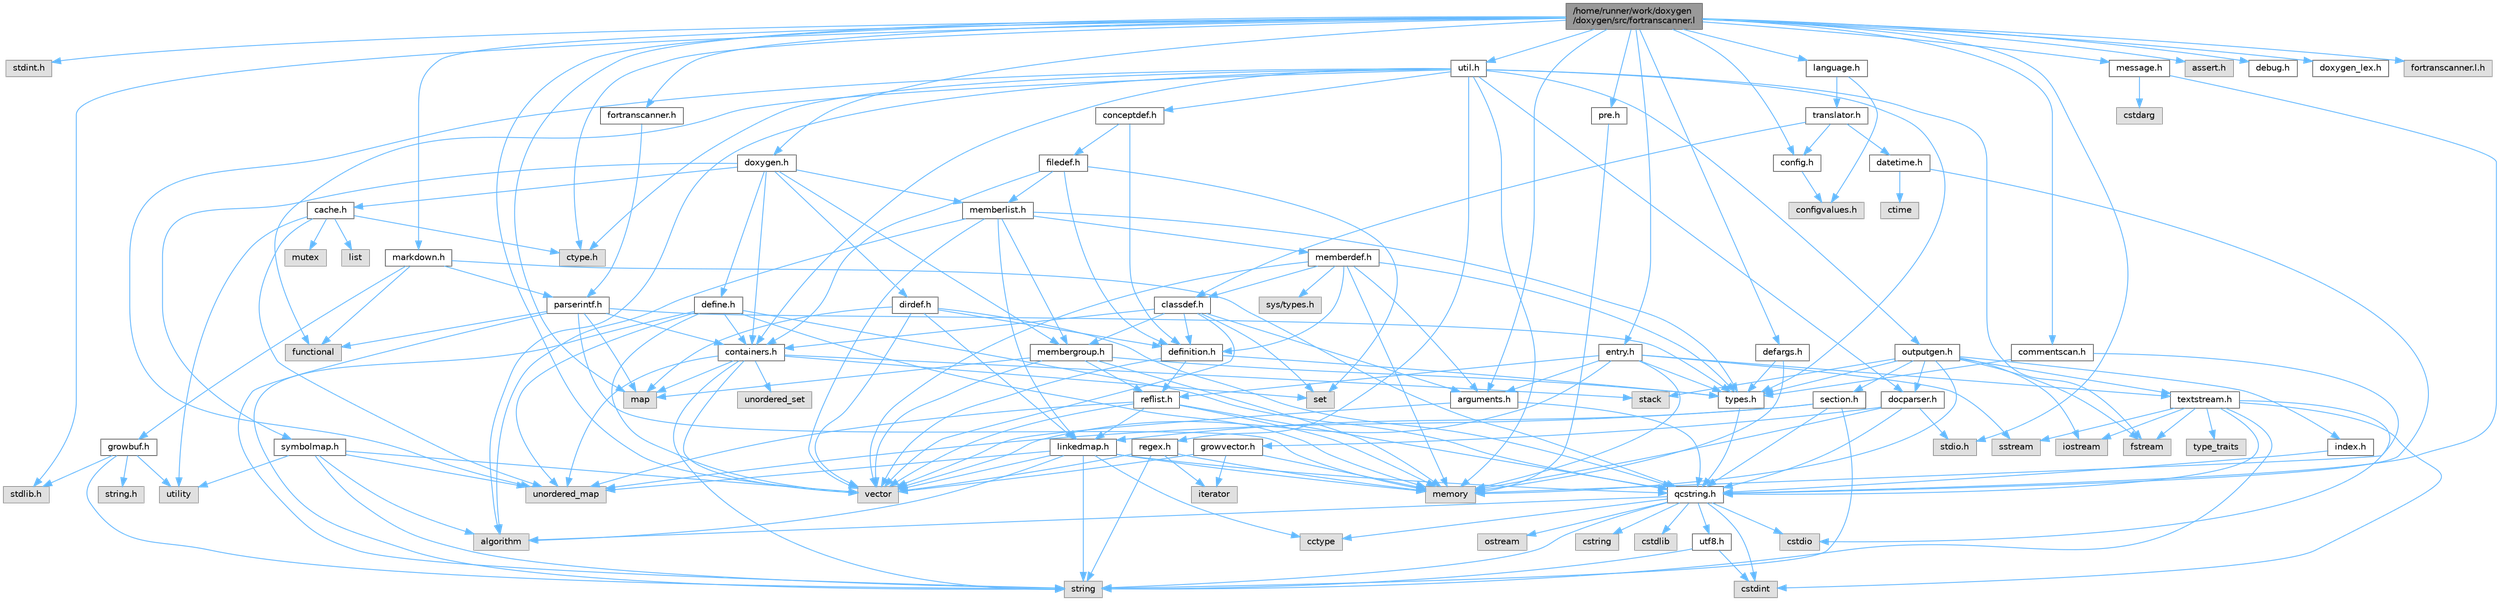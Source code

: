 digraph "/home/runner/work/doxygen/doxygen/src/fortranscanner.l"
{
 // INTERACTIVE_SVG=YES
 // LATEX_PDF_SIZE
  bgcolor="transparent";
  edge [fontname=Helvetica,fontsize=10,labelfontname=Helvetica,labelfontsize=10];
  node [fontname=Helvetica,fontsize=10,shape=box,height=0.2,width=0.4];
  Node1 [label="/home/runner/work/doxygen\l/doxygen/src/fortranscanner.l",height=0.2,width=0.4,color="gray40", fillcolor="grey60", style="filled", fontcolor="black",tooltip=" "];
  Node1 -> Node2 [color="steelblue1",style="solid"];
  Node2 [label="stdint.h",height=0.2,width=0.4,color="grey60", fillcolor="#E0E0E0", style="filled",tooltip=" "];
  Node1 -> Node3 [color="steelblue1",style="solid"];
  Node3 [label="map",height=0.2,width=0.4,color="grey60", fillcolor="#E0E0E0", style="filled",tooltip=" "];
  Node1 -> Node4 [color="steelblue1",style="solid"];
  Node4 [label="vector",height=0.2,width=0.4,color="grey60", fillcolor="#E0E0E0", style="filled",tooltip=" "];
  Node1 -> Node5 [color="steelblue1",style="solid"];
  Node5 [label="stdio.h",height=0.2,width=0.4,color="grey60", fillcolor="#E0E0E0", style="filled",tooltip=" "];
  Node1 -> Node6 [color="steelblue1",style="solid"];
  Node6 [label="stdlib.h",height=0.2,width=0.4,color="grey60", fillcolor="#E0E0E0", style="filled",tooltip=" "];
  Node1 -> Node7 [color="steelblue1",style="solid"];
  Node7 [label="assert.h",height=0.2,width=0.4,color="grey60", fillcolor="#E0E0E0", style="filled",tooltip=" "];
  Node1 -> Node8 [color="steelblue1",style="solid"];
  Node8 [label="ctype.h",height=0.2,width=0.4,color="grey60", fillcolor="#E0E0E0", style="filled",tooltip=" "];
  Node1 -> Node9 [color="steelblue1",style="solid"];
  Node9 [label="fortranscanner.h",height=0.2,width=0.4,color="grey40", fillcolor="white", style="filled",URL="$d9/d7b/fortranscanner_8h.html",tooltip=" "];
  Node9 -> Node10 [color="steelblue1",style="solid"];
  Node10 [label="parserintf.h",height=0.2,width=0.4,color="grey40", fillcolor="white", style="filled",URL="$da/d55/parserintf_8h.html",tooltip=" "];
  Node10 -> Node11 [color="steelblue1",style="solid"];
  Node11 [label="functional",height=0.2,width=0.4,color="grey60", fillcolor="#E0E0E0", style="filled",tooltip=" "];
  Node10 -> Node12 [color="steelblue1",style="solid"];
  Node12 [label="memory",height=0.2,width=0.4,color="grey60", fillcolor="#E0E0E0", style="filled",tooltip=" "];
  Node10 -> Node3 [color="steelblue1",style="solid"];
  Node10 -> Node13 [color="steelblue1",style="solid"];
  Node13 [label="string",height=0.2,width=0.4,color="grey60", fillcolor="#E0E0E0", style="filled",tooltip=" "];
  Node10 -> Node14 [color="steelblue1",style="solid"];
  Node14 [label="types.h",height=0.2,width=0.4,color="grey40", fillcolor="white", style="filled",URL="$d9/d49/types_8h.html",tooltip="This file contains a number of basic enums and types."];
  Node14 -> Node15 [color="steelblue1",style="solid"];
  Node15 [label="qcstring.h",height=0.2,width=0.4,color="grey40", fillcolor="white", style="filled",URL="$d7/d5c/qcstring_8h.html",tooltip=" "];
  Node15 -> Node13 [color="steelblue1",style="solid"];
  Node15 -> Node16 [color="steelblue1",style="solid"];
  Node16 [label="algorithm",height=0.2,width=0.4,color="grey60", fillcolor="#E0E0E0", style="filled",tooltip=" "];
  Node15 -> Node17 [color="steelblue1",style="solid"];
  Node17 [label="cctype",height=0.2,width=0.4,color="grey60", fillcolor="#E0E0E0", style="filled",tooltip=" "];
  Node15 -> Node18 [color="steelblue1",style="solid"];
  Node18 [label="cstring",height=0.2,width=0.4,color="grey60", fillcolor="#E0E0E0", style="filled",tooltip=" "];
  Node15 -> Node19 [color="steelblue1",style="solid"];
  Node19 [label="cstdio",height=0.2,width=0.4,color="grey60", fillcolor="#E0E0E0", style="filled",tooltip=" "];
  Node15 -> Node20 [color="steelblue1",style="solid"];
  Node20 [label="cstdlib",height=0.2,width=0.4,color="grey60", fillcolor="#E0E0E0", style="filled",tooltip=" "];
  Node15 -> Node21 [color="steelblue1",style="solid"];
  Node21 [label="cstdint",height=0.2,width=0.4,color="grey60", fillcolor="#E0E0E0", style="filled",tooltip=" "];
  Node15 -> Node22 [color="steelblue1",style="solid"];
  Node22 [label="ostream",height=0.2,width=0.4,color="grey60", fillcolor="#E0E0E0", style="filled",tooltip=" "];
  Node15 -> Node23 [color="steelblue1",style="solid"];
  Node23 [label="utf8.h",height=0.2,width=0.4,color="grey40", fillcolor="white", style="filled",URL="$db/d7c/utf8_8h.html",tooltip="Various UTF8 related helper functions."];
  Node23 -> Node21 [color="steelblue1",style="solid"];
  Node23 -> Node13 [color="steelblue1",style="solid"];
  Node10 -> Node24 [color="steelblue1",style="solid"];
  Node24 [label="containers.h",height=0.2,width=0.4,color="grey40", fillcolor="white", style="filled",URL="$d5/d75/containers_8h.html",tooltip=" "];
  Node24 -> Node4 [color="steelblue1",style="solid"];
  Node24 -> Node13 [color="steelblue1",style="solid"];
  Node24 -> Node25 [color="steelblue1",style="solid"];
  Node25 [label="set",height=0.2,width=0.4,color="grey60", fillcolor="#E0E0E0", style="filled",tooltip=" "];
  Node24 -> Node3 [color="steelblue1",style="solid"];
  Node24 -> Node26 [color="steelblue1",style="solid"];
  Node26 [label="unordered_set",height=0.2,width=0.4,color="grey60", fillcolor="#E0E0E0", style="filled",tooltip=" "];
  Node24 -> Node27 [color="steelblue1",style="solid"];
  Node27 [label="unordered_map",height=0.2,width=0.4,color="grey60", fillcolor="#E0E0E0", style="filled",tooltip=" "];
  Node24 -> Node28 [color="steelblue1",style="solid"];
  Node28 [label="stack",height=0.2,width=0.4,color="grey60", fillcolor="#E0E0E0", style="filled",tooltip=" "];
  Node1 -> Node29 [color="steelblue1",style="solid"];
  Node29 [label="entry.h",height=0.2,width=0.4,color="grey40", fillcolor="white", style="filled",URL="$d1/dc6/entry_8h.html",tooltip=" "];
  Node29 -> Node4 [color="steelblue1",style="solid"];
  Node29 -> Node12 [color="steelblue1",style="solid"];
  Node29 -> Node30 [color="steelblue1",style="solid"];
  Node30 [label="sstream",height=0.2,width=0.4,color="grey60", fillcolor="#E0E0E0", style="filled",tooltip=" "];
  Node29 -> Node14 [color="steelblue1",style="solid"];
  Node29 -> Node31 [color="steelblue1",style="solid"];
  Node31 [label="arguments.h",height=0.2,width=0.4,color="grey40", fillcolor="white", style="filled",URL="$df/d9b/arguments_8h.html",tooltip=" "];
  Node31 -> Node4 [color="steelblue1",style="solid"];
  Node31 -> Node15 [color="steelblue1",style="solid"];
  Node29 -> Node32 [color="steelblue1",style="solid"];
  Node32 [label="reflist.h",height=0.2,width=0.4,color="grey40", fillcolor="white", style="filled",URL="$d1/d02/reflist_8h.html",tooltip=" "];
  Node32 -> Node4 [color="steelblue1",style="solid"];
  Node32 -> Node27 [color="steelblue1",style="solid"];
  Node32 -> Node12 [color="steelblue1",style="solid"];
  Node32 -> Node15 [color="steelblue1",style="solid"];
  Node32 -> Node33 [color="steelblue1",style="solid"];
  Node33 [label="linkedmap.h",height=0.2,width=0.4,color="grey40", fillcolor="white", style="filled",URL="$da/de1/linkedmap_8h.html",tooltip=" "];
  Node33 -> Node27 [color="steelblue1",style="solid"];
  Node33 -> Node4 [color="steelblue1",style="solid"];
  Node33 -> Node12 [color="steelblue1",style="solid"];
  Node33 -> Node13 [color="steelblue1",style="solid"];
  Node33 -> Node16 [color="steelblue1",style="solid"];
  Node33 -> Node17 [color="steelblue1",style="solid"];
  Node33 -> Node15 [color="steelblue1",style="solid"];
  Node29 -> Node34 [color="steelblue1",style="solid"];
  Node34 [label="textstream.h",height=0.2,width=0.4,color="grey40", fillcolor="white", style="filled",URL="$d4/d7d/textstream_8h.html",tooltip=" "];
  Node34 -> Node13 [color="steelblue1",style="solid"];
  Node34 -> Node35 [color="steelblue1",style="solid"];
  Node35 [label="iostream",height=0.2,width=0.4,color="grey60", fillcolor="#E0E0E0", style="filled",tooltip=" "];
  Node34 -> Node30 [color="steelblue1",style="solid"];
  Node34 -> Node21 [color="steelblue1",style="solid"];
  Node34 -> Node19 [color="steelblue1",style="solid"];
  Node34 -> Node36 [color="steelblue1",style="solid"];
  Node36 [label="fstream",height=0.2,width=0.4,color="grey60", fillcolor="#E0E0E0", style="filled",tooltip=" "];
  Node34 -> Node37 [color="steelblue1",style="solid"];
  Node37 [label="type_traits",height=0.2,width=0.4,color="grey60", fillcolor="#E0E0E0", style="filled",tooltip=" "];
  Node34 -> Node15 [color="steelblue1",style="solid"];
  Node1 -> Node38 [color="steelblue1",style="solid"];
  Node38 [label="message.h",height=0.2,width=0.4,color="grey40", fillcolor="white", style="filled",URL="$d2/d0d/message_8h.html",tooltip=" "];
  Node38 -> Node39 [color="steelblue1",style="solid"];
  Node39 [label="cstdarg",height=0.2,width=0.4,color="grey60", fillcolor="#E0E0E0", style="filled",tooltip=" "];
  Node38 -> Node15 [color="steelblue1",style="solid"];
  Node1 -> Node40 [color="steelblue1",style="solid"];
  Node40 [label="config.h",height=0.2,width=0.4,color="grey40", fillcolor="white", style="filled",URL="$db/d16/config_8h.html",tooltip=" "];
  Node40 -> Node41 [color="steelblue1",style="solid"];
  Node41 [label="configvalues.h",height=0.2,width=0.4,color="grey60", fillcolor="#E0E0E0", style="filled",tooltip=" "];
  Node1 -> Node42 [color="steelblue1",style="solid"];
  Node42 [label="doxygen.h",height=0.2,width=0.4,color="grey40", fillcolor="white", style="filled",URL="$d1/da1/doxygen_8h.html",tooltip=" "];
  Node42 -> Node24 [color="steelblue1",style="solid"];
  Node42 -> Node43 [color="steelblue1",style="solid"];
  Node43 [label="membergroup.h",height=0.2,width=0.4,color="grey40", fillcolor="white", style="filled",URL="$d9/d11/membergroup_8h.html",tooltip=" "];
  Node43 -> Node4 [color="steelblue1",style="solid"];
  Node43 -> Node3 [color="steelblue1",style="solid"];
  Node43 -> Node12 [color="steelblue1",style="solid"];
  Node43 -> Node14 [color="steelblue1",style="solid"];
  Node43 -> Node32 [color="steelblue1",style="solid"];
  Node42 -> Node44 [color="steelblue1",style="solid"];
  Node44 [label="dirdef.h",height=0.2,width=0.4,color="grey40", fillcolor="white", style="filled",URL="$d6/d15/dirdef_8h.html",tooltip=" "];
  Node44 -> Node4 [color="steelblue1",style="solid"];
  Node44 -> Node3 [color="steelblue1",style="solid"];
  Node44 -> Node15 [color="steelblue1",style="solid"];
  Node44 -> Node33 [color="steelblue1",style="solid"];
  Node44 -> Node45 [color="steelblue1",style="solid"];
  Node45 [label="definition.h",height=0.2,width=0.4,color="grey40", fillcolor="white", style="filled",URL="$df/da1/definition_8h.html",tooltip=" "];
  Node45 -> Node4 [color="steelblue1",style="solid"];
  Node45 -> Node14 [color="steelblue1",style="solid"];
  Node45 -> Node32 [color="steelblue1",style="solid"];
  Node42 -> Node46 [color="steelblue1",style="solid"];
  Node46 [label="memberlist.h",height=0.2,width=0.4,color="grey40", fillcolor="white", style="filled",URL="$dd/d78/memberlist_8h.html",tooltip=" "];
  Node46 -> Node4 [color="steelblue1",style="solid"];
  Node46 -> Node16 [color="steelblue1",style="solid"];
  Node46 -> Node47 [color="steelblue1",style="solid"];
  Node47 [label="memberdef.h",height=0.2,width=0.4,color="grey40", fillcolor="white", style="filled",URL="$d4/d46/memberdef_8h.html",tooltip=" "];
  Node47 -> Node4 [color="steelblue1",style="solid"];
  Node47 -> Node12 [color="steelblue1",style="solid"];
  Node47 -> Node48 [color="steelblue1",style="solid"];
  Node48 [label="sys/types.h",height=0.2,width=0.4,color="grey60", fillcolor="#E0E0E0", style="filled",tooltip=" "];
  Node47 -> Node14 [color="steelblue1",style="solid"];
  Node47 -> Node45 [color="steelblue1",style="solid"];
  Node47 -> Node31 [color="steelblue1",style="solid"];
  Node47 -> Node49 [color="steelblue1",style="solid"];
  Node49 [label="classdef.h",height=0.2,width=0.4,color="grey40", fillcolor="white", style="filled",URL="$d1/da6/classdef_8h.html",tooltip=" "];
  Node49 -> Node4 [color="steelblue1",style="solid"];
  Node49 -> Node25 [color="steelblue1",style="solid"];
  Node49 -> Node24 [color="steelblue1",style="solid"];
  Node49 -> Node45 [color="steelblue1",style="solid"];
  Node49 -> Node31 [color="steelblue1",style="solid"];
  Node49 -> Node43 [color="steelblue1",style="solid"];
  Node46 -> Node33 [color="steelblue1",style="solid"];
  Node46 -> Node14 [color="steelblue1",style="solid"];
  Node46 -> Node43 [color="steelblue1",style="solid"];
  Node42 -> Node50 [color="steelblue1",style="solid"];
  Node50 [label="define.h",height=0.2,width=0.4,color="grey40", fillcolor="white", style="filled",URL="$df/d67/define_8h.html",tooltip=" "];
  Node50 -> Node4 [color="steelblue1",style="solid"];
  Node50 -> Node12 [color="steelblue1",style="solid"];
  Node50 -> Node13 [color="steelblue1",style="solid"];
  Node50 -> Node27 [color="steelblue1",style="solid"];
  Node50 -> Node15 [color="steelblue1",style="solid"];
  Node50 -> Node24 [color="steelblue1",style="solid"];
  Node42 -> Node51 [color="steelblue1",style="solid"];
  Node51 [label="cache.h",height=0.2,width=0.4,color="grey40", fillcolor="white", style="filled",URL="$d3/d26/cache_8h.html",tooltip=" "];
  Node51 -> Node52 [color="steelblue1",style="solid"];
  Node52 [label="list",height=0.2,width=0.4,color="grey60", fillcolor="#E0E0E0", style="filled",tooltip=" "];
  Node51 -> Node27 [color="steelblue1",style="solid"];
  Node51 -> Node53 [color="steelblue1",style="solid"];
  Node53 [label="mutex",height=0.2,width=0.4,color="grey60", fillcolor="#E0E0E0", style="filled",tooltip=" "];
  Node51 -> Node54 [color="steelblue1",style="solid"];
  Node54 [label="utility",height=0.2,width=0.4,color="grey60", fillcolor="#E0E0E0", style="filled",tooltip=" "];
  Node51 -> Node8 [color="steelblue1",style="solid"];
  Node42 -> Node55 [color="steelblue1",style="solid"];
  Node55 [label="symbolmap.h",height=0.2,width=0.4,color="grey40", fillcolor="white", style="filled",URL="$d7/ddd/symbolmap_8h.html",tooltip=" "];
  Node55 -> Node16 [color="steelblue1",style="solid"];
  Node55 -> Node27 [color="steelblue1",style="solid"];
  Node55 -> Node4 [color="steelblue1",style="solid"];
  Node55 -> Node13 [color="steelblue1",style="solid"];
  Node55 -> Node54 [color="steelblue1",style="solid"];
  Node1 -> Node56 [color="steelblue1",style="solid"];
  Node56 [label="util.h",height=0.2,width=0.4,color="grey40", fillcolor="white", style="filled",URL="$d8/d3c/util_8h.html",tooltip="A bunch of utility functions."];
  Node56 -> Node12 [color="steelblue1",style="solid"];
  Node56 -> Node27 [color="steelblue1",style="solid"];
  Node56 -> Node16 [color="steelblue1",style="solid"];
  Node56 -> Node11 [color="steelblue1",style="solid"];
  Node56 -> Node36 [color="steelblue1",style="solid"];
  Node56 -> Node8 [color="steelblue1",style="solid"];
  Node56 -> Node14 [color="steelblue1",style="solid"];
  Node56 -> Node57 [color="steelblue1",style="solid"];
  Node57 [label="docparser.h",height=0.2,width=0.4,color="grey40", fillcolor="white", style="filled",URL="$de/d9c/docparser_8h.html",tooltip=" "];
  Node57 -> Node5 [color="steelblue1",style="solid"];
  Node57 -> Node12 [color="steelblue1",style="solid"];
  Node57 -> Node15 [color="steelblue1",style="solid"];
  Node57 -> Node58 [color="steelblue1",style="solid"];
  Node58 [label="growvector.h",height=0.2,width=0.4,color="grey40", fillcolor="white", style="filled",URL="$d7/d50/growvector_8h.html",tooltip=" "];
  Node58 -> Node4 [color="steelblue1",style="solid"];
  Node58 -> Node12 [color="steelblue1",style="solid"];
  Node58 -> Node59 [color="steelblue1",style="solid"];
  Node59 [label="iterator",height=0.2,width=0.4,color="grey60", fillcolor="#E0E0E0", style="filled",tooltip=" "];
  Node56 -> Node24 [color="steelblue1",style="solid"];
  Node56 -> Node60 [color="steelblue1",style="solid"];
  Node60 [label="outputgen.h",height=0.2,width=0.4,color="grey40", fillcolor="white", style="filled",URL="$df/d06/outputgen_8h.html",tooltip=" "];
  Node60 -> Node12 [color="steelblue1",style="solid"];
  Node60 -> Node28 [color="steelblue1",style="solid"];
  Node60 -> Node35 [color="steelblue1",style="solid"];
  Node60 -> Node36 [color="steelblue1",style="solid"];
  Node60 -> Node14 [color="steelblue1",style="solid"];
  Node60 -> Node61 [color="steelblue1",style="solid"];
  Node61 [label="index.h",height=0.2,width=0.4,color="grey40", fillcolor="white", style="filled",URL="$d1/db5/index_8h.html",tooltip=" "];
  Node61 -> Node15 [color="steelblue1",style="solid"];
  Node60 -> Node62 [color="steelblue1",style="solid"];
  Node62 [label="section.h",height=0.2,width=0.4,color="grey40", fillcolor="white", style="filled",URL="$d1/d2a/section_8h.html",tooltip=" "];
  Node62 -> Node13 [color="steelblue1",style="solid"];
  Node62 -> Node27 [color="steelblue1",style="solid"];
  Node62 -> Node15 [color="steelblue1",style="solid"];
  Node62 -> Node33 [color="steelblue1",style="solid"];
  Node60 -> Node34 [color="steelblue1",style="solid"];
  Node60 -> Node57 [color="steelblue1",style="solid"];
  Node56 -> Node63 [color="steelblue1",style="solid"];
  Node63 [label="regex.h",height=0.2,width=0.4,color="grey40", fillcolor="white", style="filled",URL="$d1/d21/regex_8h.html",tooltip=" "];
  Node63 -> Node12 [color="steelblue1",style="solid"];
  Node63 -> Node13 [color="steelblue1",style="solid"];
  Node63 -> Node4 [color="steelblue1",style="solid"];
  Node63 -> Node59 [color="steelblue1",style="solid"];
  Node56 -> Node64 [color="steelblue1",style="solid"];
  Node64 [label="conceptdef.h",height=0.2,width=0.4,color="grey40", fillcolor="white", style="filled",URL="$da/df1/conceptdef_8h.html",tooltip=" "];
  Node64 -> Node45 [color="steelblue1",style="solid"];
  Node64 -> Node65 [color="steelblue1",style="solid"];
  Node65 [label="filedef.h",height=0.2,width=0.4,color="grey40", fillcolor="white", style="filled",URL="$d4/d3a/filedef_8h.html",tooltip=" "];
  Node65 -> Node25 [color="steelblue1",style="solid"];
  Node65 -> Node45 [color="steelblue1",style="solid"];
  Node65 -> Node46 [color="steelblue1",style="solid"];
  Node65 -> Node24 [color="steelblue1",style="solid"];
  Node1 -> Node66 [color="steelblue1",style="solid"];
  Node66 [label="defargs.h",height=0.2,width=0.4,color="grey40", fillcolor="white", style="filled",URL="$d8/d65/defargs_8h.html",tooltip=" "];
  Node66 -> Node14 [color="steelblue1",style="solid"];
  Node66 -> Node12 [color="steelblue1",style="solid"];
  Node1 -> Node67 [color="steelblue1",style="solid"];
  Node67 [label="language.h",height=0.2,width=0.4,color="grey40", fillcolor="white", style="filled",URL="$d8/dce/language_8h.html",tooltip=" "];
  Node67 -> Node68 [color="steelblue1",style="solid"];
  Node68 [label="translator.h",height=0.2,width=0.4,color="grey40", fillcolor="white", style="filled",URL="$d9/df1/translator_8h.html",tooltip=" "];
  Node68 -> Node49 [color="steelblue1",style="solid"];
  Node68 -> Node40 [color="steelblue1",style="solid"];
  Node68 -> Node69 [color="steelblue1",style="solid"];
  Node69 [label="datetime.h",height=0.2,width=0.4,color="grey40", fillcolor="white", style="filled",URL="$de/d1b/datetime_8h.html",tooltip=" "];
  Node69 -> Node70 [color="steelblue1",style="solid"];
  Node70 [label="ctime",height=0.2,width=0.4,color="grey60", fillcolor="#E0E0E0", style="filled",tooltip=" "];
  Node69 -> Node15 [color="steelblue1",style="solid"];
  Node67 -> Node41 [color="steelblue1",style="solid"];
  Node1 -> Node71 [color="steelblue1",style="solid"];
  Node71 [label="commentscan.h",height=0.2,width=0.4,color="grey40", fillcolor="white", style="filled",URL="$db/d0d/commentscan_8h.html",tooltip="Interface for the comment block scanner."];
  Node71 -> Node12 [color="steelblue1",style="solid"];
  Node71 -> Node14 [color="steelblue1",style="solid"];
  Node1 -> Node72 [color="steelblue1",style="solid"];
  Node72 [label="pre.h",height=0.2,width=0.4,color="grey40", fillcolor="white", style="filled",URL="$d3/dbd/pre_8h.html",tooltip=" "];
  Node72 -> Node12 [color="steelblue1",style="solid"];
  Node1 -> Node31 [color="steelblue1",style="solid"];
  Node1 -> Node73 [color="steelblue1",style="solid"];
  Node73 [label="debug.h",height=0.2,width=0.4,color="grey40", fillcolor="white", style="filled",URL="$db/d16/debug_8h.html",tooltip=" "];
  Node1 -> Node74 [color="steelblue1",style="solid"];
  Node74 [label="markdown.h",height=0.2,width=0.4,color="grey40", fillcolor="white", style="filled",URL="$d2/d0c/markdown_8h.html",tooltip=" "];
  Node74 -> Node11 [color="steelblue1",style="solid"];
  Node74 -> Node15 [color="steelblue1",style="solid"];
  Node74 -> Node10 [color="steelblue1",style="solid"];
  Node74 -> Node75 [color="steelblue1",style="solid"];
  Node75 [label="growbuf.h",height=0.2,width=0.4,color="grey40", fillcolor="white", style="filled",URL="$dd/d72/growbuf_8h.html",tooltip=" "];
  Node75 -> Node54 [color="steelblue1",style="solid"];
  Node75 -> Node6 [color="steelblue1",style="solid"];
  Node75 -> Node76 [color="steelblue1",style="solid"];
  Node76 [label="string.h",height=0.2,width=0.4,color="grey60", fillcolor="#E0E0E0", style="filled",tooltip=" "];
  Node75 -> Node13 [color="steelblue1",style="solid"];
  Node1 -> Node77 [color="steelblue1",style="solid"];
  Node77 [label="doxygen_lex.h",height=0.2,width=0.4,color="grey40", fillcolor="white", style="filled",URL="$d6/da5/doxygen__lex_8h.html",tooltip=" "];
  Node1 -> Node78 [color="steelblue1",style="solid"];
  Node78 [label="fortranscanner.l.h",height=0.2,width=0.4,color="grey60", fillcolor="#E0E0E0", style="filled",tooltip=" "];
}
